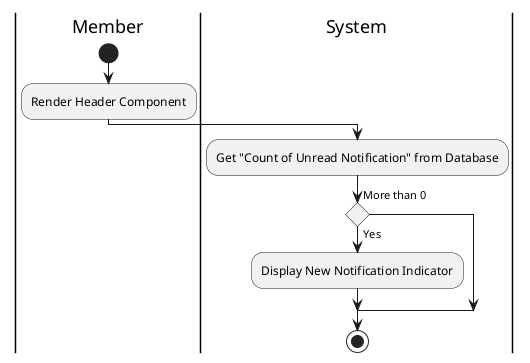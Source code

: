 @startuml UnreadNotification

skinparam ConditionEndStyle hline
skinparam conditionStyle diamond
skinparam Monochrome true
skinparam Shadowing false

|Member|
start
:Render Header Component;

|System|
:Get "Count of Unread Notification" from Database;

if (More than 0) then (Yes)
    :Display New Notification Indicator;
endif
stop

@enduml